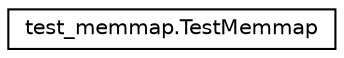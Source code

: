 digraph "Graphical Class Hierarchy"
{
 // LATEX_PDF_SIZE
  edge [fontname="Helvetica",fontsize="10",labelfontname="Helvetica",labelfontsize="10"];
  node [fontname="Helvetica",fontsize="10",shape=record];
  rankdir="LR";
  Node0 [label="test_memmap.TestMemmap",height=0.2,width=0.4,color="black", fillcolor="white", style="filled",URL="$classtest__memmap_1_1TestMemmap.html",tooltip=" "];
}
